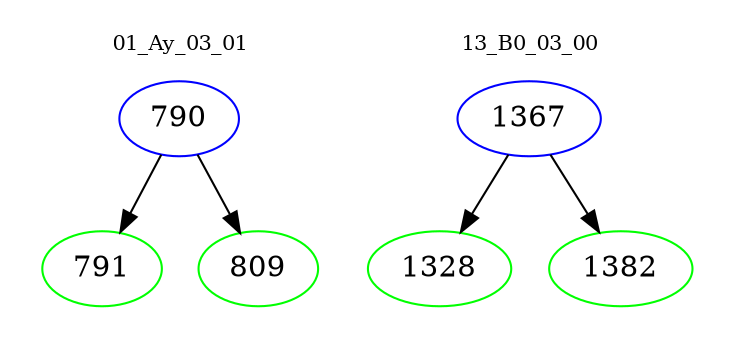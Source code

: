 digraph{
subgraph cluster_0 {
color = white
label = "01_Ay_03_01";
fontsize=10;
T0_790 [label="790", color="blue"]
T0_790 -> T0_791 [color="black"]
T0_791 [label="791", color="green"]
T0_790 -> T0_809 [color="black"]
T0_809 [label="809", color="green"]
}
subgraph cluster_1 {
color = white
label = "13_B0_03_00";
fontsize=10;
T1_1367 [label="1367", color="blue"]
T1_1367 -> T1_1328 [color="black"]
T1_1328 [label="1328", color="green"]
T1_1367 -> T1_1382 [color="black"]
T1_1382 [label="1382", color="green"]
}
}
